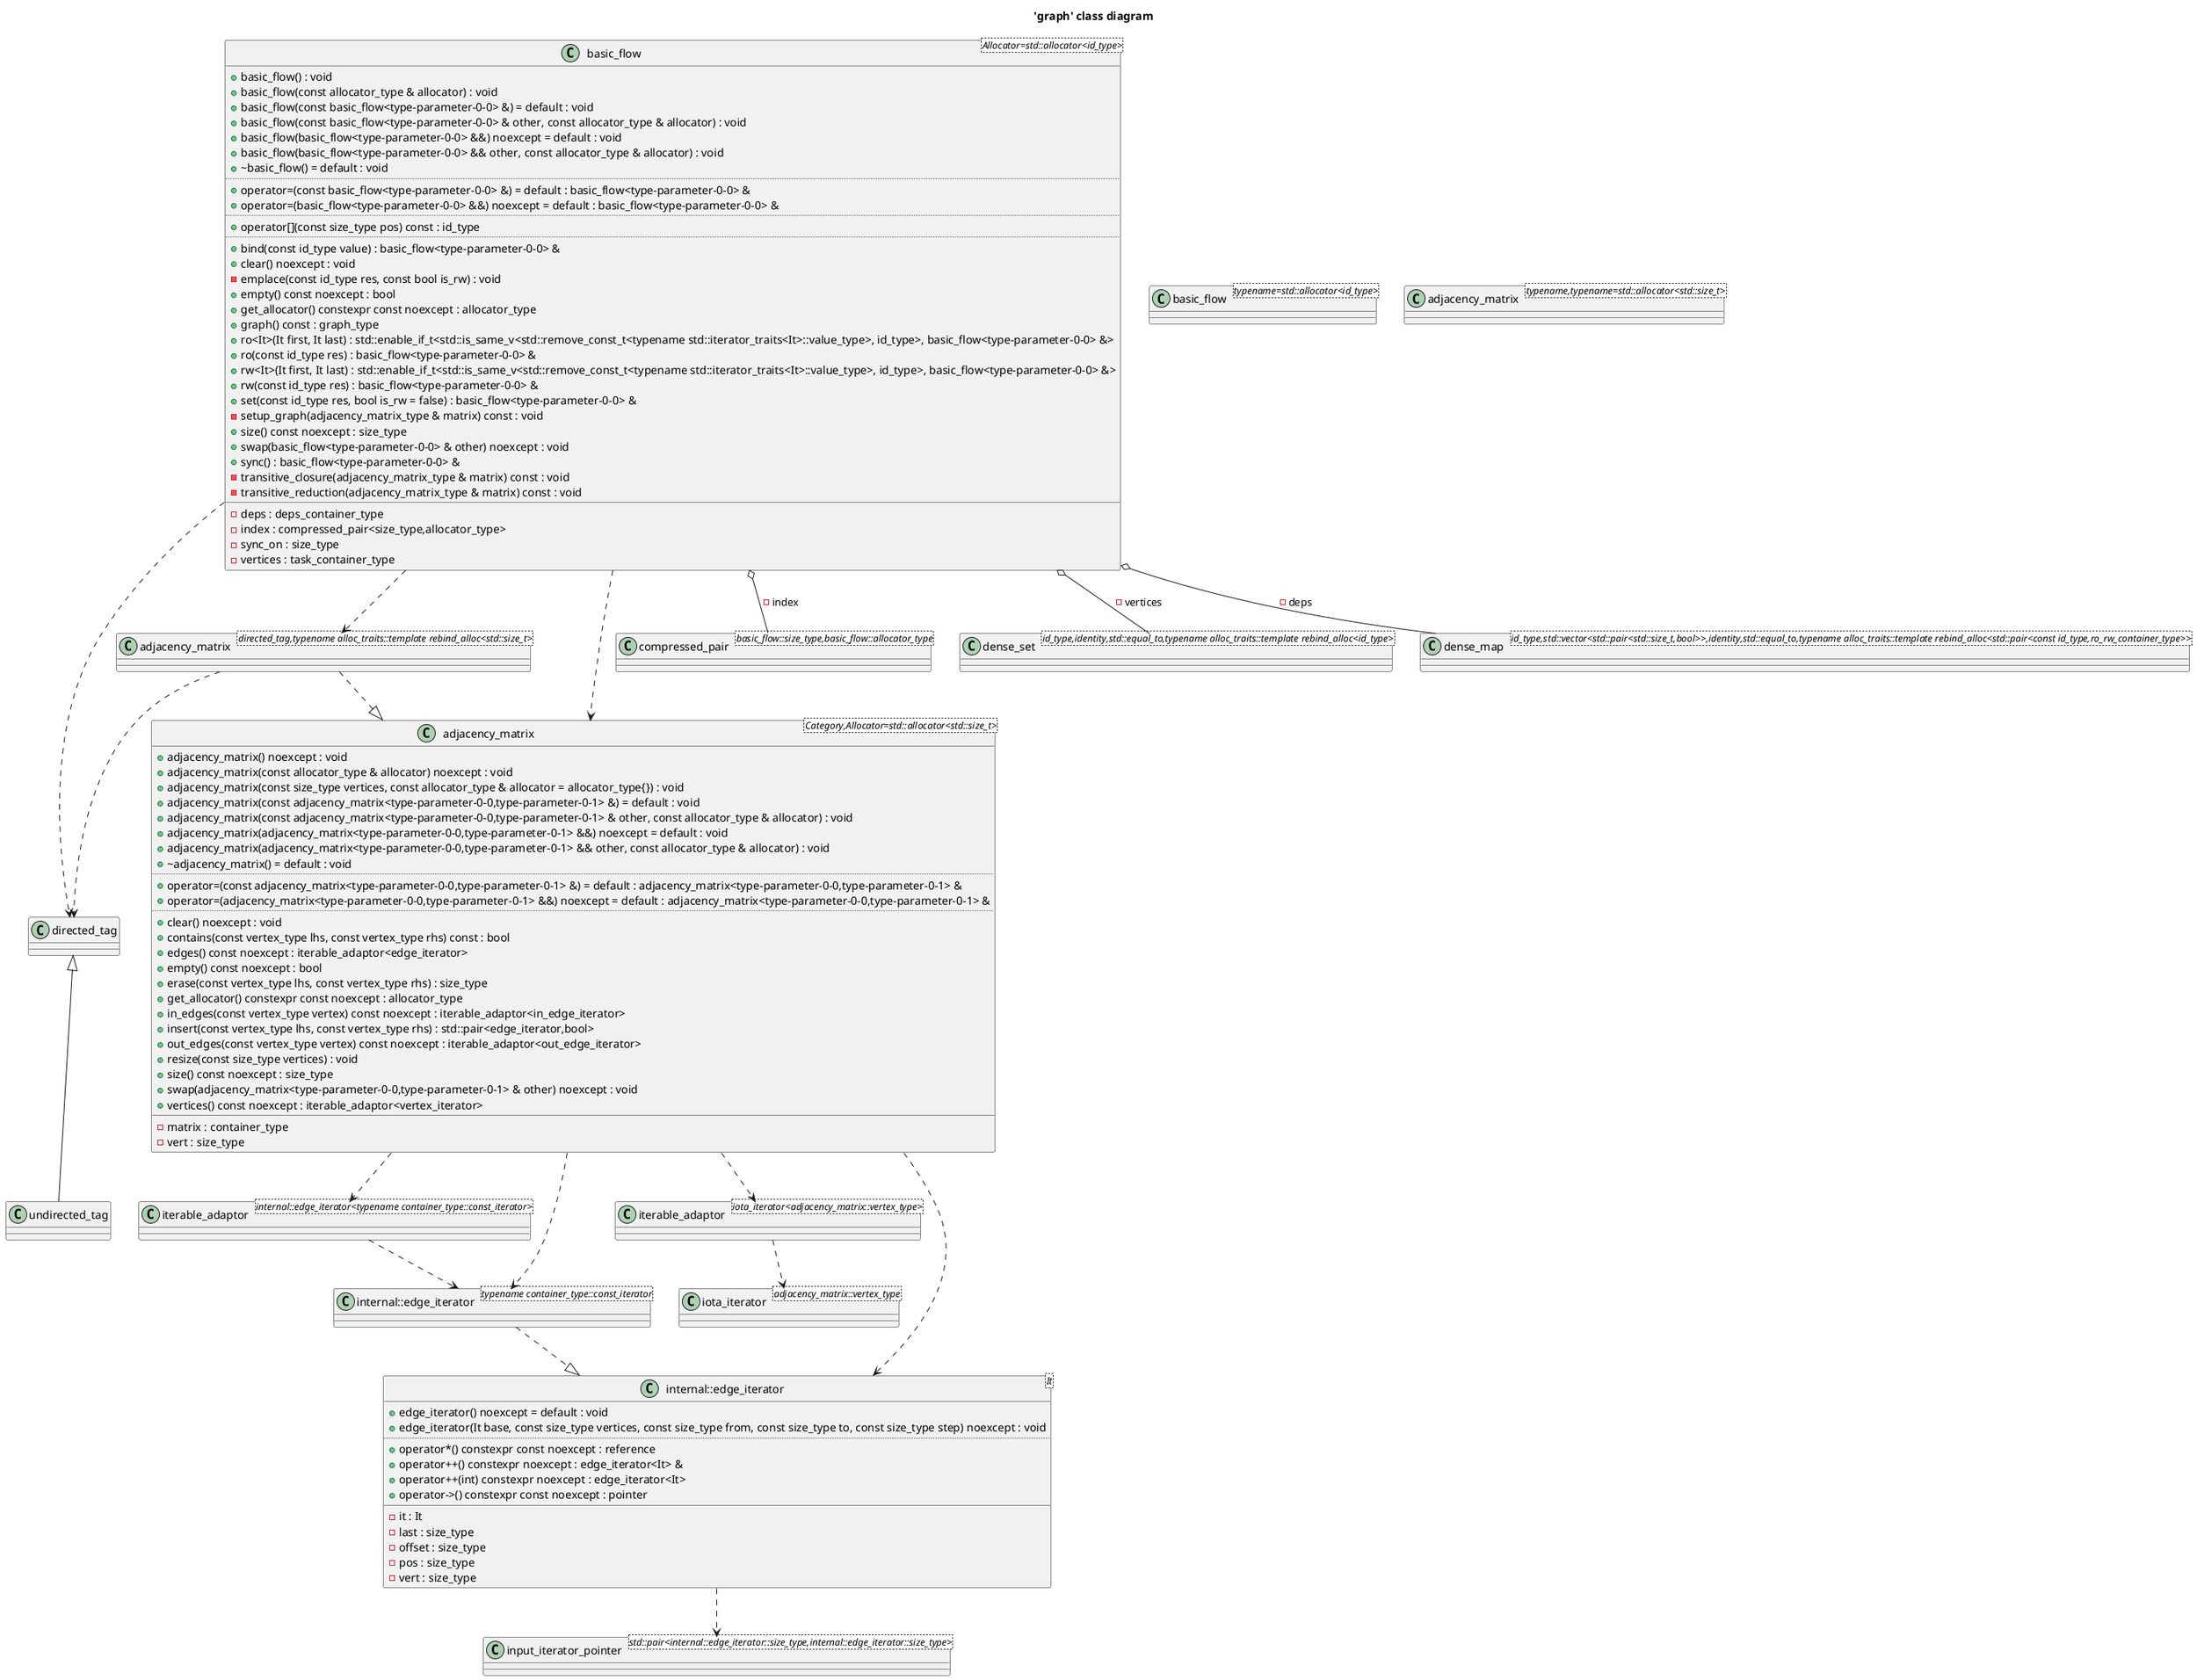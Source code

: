 @startuml
title 'graph' class diagram
class "directed_tag" as C_0016166641616663646252
class C_0016166641616663646252 [[https://github.com/skypjack/entt/blob/4a2d1a8541228a90e02a873dba6a980506c42c03/src/entt/graph/fwd.hpp#L11{directed_tag}]] {
__
}
class "undirected_tag" as C_0002095623159475364388
class C_0002095623159475364388 [[https://github.com/skypjack/entt/blob/4a2d1a8541228a90e02a873dba6a980506c42c03/src/entt/graph/fwd.hpp#L14{undirected_tag}]] {
__
}
class "internal::edge_iterator<It>" as C_0008265378530825598326
class C_0008265378530825598326 [[https://github.com/skypjack/entt/blob/4a2d1a8541228a90e02a873dba6a980506c42c03/src/entt/graph/adjacency_matrix.hpp#L20{edge_iterator}]] {
+edge_iterator() noexcept = default : void [[[https://github.com/skypjack/entt/blob/4a2d1a8541228a90e02a873dba6a980506c42c03/src/entt/graph/adjacency_matrix.hpp#L31{edge_iterator}]]]
+edge_iterator(It base, const size_type vertices, const size_type from, const size_type to, const size_type step) noexcept : void [[[https://github.com/skypjack/entt/blob/4a2d1a8541228a90e02a873dba6a980506c42c03/src/entt/graph/adjacency_matrix.hpp#L34{edge_iterator}]]]
..
+operator*() constexpr const noexcept : reference [[[https://github.com/skypjack/entt/blob/4a2d1a8541228a90e02a873dba6a980506c42c03/src/entt/graph/adjacency_matrix.hpp#L53{operator*}]]]
+operator++() constexpr noexcept : edge_iterator<It> & [[[https://github.com/skypjack/entt/blob/4a2d1a8541228a90e02a873dba6a980506c42c03/src/entt/graph/adjacency_matrix.hpp#L43{operator++}]]]
+operator++(int) constexpr noexcept : edge_iterator<It> [[[https://github.com/skypjack/entt/blob/4a2d1a8541228a90e02a873dba6a980506c42c03/src/entt/graph/adjacency_matrix.hpp#L48{operator++}]]]
+operator->() constexpr const noexcept : pointer [[[https://github.com/skypjack/entt/blob/4a2d1a8541228a90e02a873dba6a980506c42c03/src/entt/graph/adjacency_matrix.hpp#L57{operator->}]]]
__
-it : It [[[https://github.com/skypjack/entt/blob/4a2d1a8541228a90e02a873dba6a980506c42c03/src/entt/graph/adjacency_matrix.hpp#L65{it}]]]
-last : size_type [[[https://github.com/skypjack/entt/blob/4a2d1a8541228a90e02a873dba6a980506c42c03/src/entt/graph/adjacency_matrix.hpp#L68{last}]]]
-offset : size_type [[[https://github.com/skypjack/entt/blob/4a2d1a8541228a90e02a873dba6a980506c42c03/src/entt/graph/adjacency_matrix.hpp#L69{offset}]]]
-pos : size_type [[[https://github.com/skypjack/entt/blob/4a2d1a8541228a90e02a873dba6a980506c42c03/src/entt/graph/adjacency_matrix.hpp#L67{pos}]]]
-vert : size_type [[[https://github.com/skypjack/entt/blob/4a2d1a8541228a90e02a873dba6a980506c42c03/src/entt/graph/adjacency_matrix.hpp#L66{vert}]]]
}
class "internal::edge_iterator<typename container_type::const_iterator>" as C_0018429352041585898913
class C_0018429352041585898913 [[https://github.com/skypjack/entt/blob/4a2d1a8541228a90e02a873dba6a980506c42c03/src/entt/graph/adjacency_matrix.hpp#L235{edge_iterator}]] {
__
}
class "input_iterator_pointer<std::pair<internal::edge_iterator::size_type,internal::edge_iterator::size_type>>" as C_0009427172440706032301
class C_0009427172440706032301 [[https://github.com/skypjack/entt/blob/4a2d1a8541228a90e02a873dba6a980506c42c03/src/entt/graph/adjacency_matrix.hpp#L57{input_iterator_pointer}]] {
__
}
class "iota_iterator<adjacency_matrix::vertex_type>" as C_0005374630461342947344
class C_0005374630461342947344 [[https://github.com/skypjack/entt/blob/4a2d1a8541228a90e02a873dba6a980506c42c03/src/entt/graph/adjacency_matrix.hpp#L227{iota_iterator}]] {
__
}
class "iterable_adaptor<iota_iterator<adjacency_matrix::vertex_type>>" as C_0010971486611346982663
class C_0010971486611346982663 [[https://github.com/skypjack/entt/blob/4a2d1a8541228a90e02a873dba6a980506c42c03/src/entt/graph/adjacency_matrix.hpp#L227{iterable_adaptor}]] {
__
}
class "iterable_adaptor<internal::edge_iterator<typename container_type::const_iterator>>" as C_0009179971368597158638
class C_0009179971368597158638 [[https://github.com/skypjack/entt/blob/4a2d1a8541228a90e02a873dba6a980506c42c03/src/entt/graph/adjacency_matrix.hpp#L235{iterable_adaptor}]] {
__
}
class "adjacency_matrix<Category,Allocator=std::allocator<std::size_t>>" as C_0011625863282683175065
class C_0011625863282683175065 [[https://github.com/skypjack/entt/blob/4a2d1a8541228a90e02a873dba6a980506c42c03/src/entt/graph/adjacency_matrix.hpp#L91{adjacency_matrix}]] {
+adjacency_matrix() noexcept : void [[[https://github.com/skypjack/entt/blob/4a2d1a8541228a90e02a873dba6a980506c42c03/src/entt/graph/adjacency_matrix.hpp#L118{adjacency_matrix}]]]
+adjacency_matrix(const allocator_type & allocator) noexcept : void [[[https://github.com/skypjack/entt/blob/4a2d1a8541228a90e02a873dba6a980506c42c03/src/entt/graph/adjacency_matrix.hpp#L126{adjacency_matrix}]]]
+adjacency_matrix(const size_type vertices, const allocator_type & allocator = allocator_type{}) : void [[[https://github.com/skypjack/entt/blob/4a2d1a8541228a90e02a873dba6a980506c42c03/src/entt/graph/adjacency_matrix.hpp#L135{adjacency_matrix}]]]
+adjacency_matrix(const adjacency_matrix<type-parameter-0-0,type-parameter-0-1> &) = default : void [[[https://github.com/skypjack/entt/blob/4a2d1a8541228a90e02a873dba6a980506c42c03/src/entt/graph/adjacency_matrix.hpp#L140{adjacency_matrix}]]]
+adjacency_matrix(const adjacency_matrix<type-parameter-0-0,type-parameter-0-1> & other, const allocator_type & allocator) : void [[[https://github.com/skypjack/entt/blob/4a2d1a8541228a90e02a873dba6a980506c42c03/src/entt/graph/adjacency_matrix.hpp#L147{adjacency_matrix}]]]
+adjacency_matrix(adjacency_matrix<type-parameter-0-0,type-parameter-0-1> &&) noexcept = default : void [[[https://github.com/skypjack/entt/blob/4a2d1a8541228a90e02a873dba6a980506c42c03/src/entt/graph/adjacency_matrix.hpp#L152{adjacency_matrix}]]]
+adjacency_matrix(adjacency_matrix<type-parameter-0-0,type-parameter-0-1> && other, const allocator_type & allocator) : void [[[https://github.com/skypjack/entt/blob/4a2d1a8541228a90e02a873dba6a980506c42c03/src/entt/graph/adjacency_matrix.hpp#L159{adjacency_matrix}]]]
+~adjacency_matrix() = default : void [[[https://github.com/skypjack/entt/blob/4a2d1a8541228a90e02a873dba6a980506c42c03/src/entt/graph/adjacency_matrix.hpp#L164{~adjacency_matrix}]]]
..
+operator=(const adjacency_matrix<type-parameter-0-0,type-parameter-0-1> &) = default : adjacency_matrix<type-parameter-0-0,type-parameter-0-1> & [[[https://github.com/skypjack/entt/blob/4a2d1a8541228a90e02a873dba6a980506c42c03/src/entt/graph/adjacency_matrix.hpp#L170{operator=}]]]
+operator=(adjacency_matrix<type-parameter-0-0,type-parameter-0-1> &&) noexcept = default : adjacency_matrix<type-parameter-0-0,type-parameter-0-1> & [[[https://github.com/skypjack/entt/blob/4a2d1a8541228a90e02a873dba6a980506c42c03/src/entt/graph/adjacency_matrix.hpp#L176{operator=}]]]
..
+clear() noexcept : void [[[https://github.com/skypjack/entt/blob/4a2d1a8541228a90e02a873dba6a980506c42c03/src/entt/graph/adjacency_matrix.hpp#L187{clear}]]]
+contains(const vertex_type lhs, const vertex_type rhs) const : bool [[[https://github.com/skypjack/entt/blob/4a2d1a8541228a90e02a873dba6a980506c42c03/src/entt/graph/adjacency_matrix.hpp#L324{contains}]]]
+edges() const noexcept : iterable_adaptor<edge_iterator> [[[https://github.com/skypjack/entt/blob/4a2d1a8541228a90e02a873dba6a980506c42c03/src/entt/graph/adjacency_matrix.hpp#L235{edges}]]]
+empty() const noexcept : bool [[[https://github.com/skypjack/entt/blob/4a2d1a8541228a90e02a873dba6a980506c42c03/src/entt/graph/adjacency_matrix.hpp#L210{empty}]]]
+erase(const vertex_type lhs, const vertex_type rhs) : size_type [[[https://github.com/skypjack/entt/blob/4a2d1a8541228a90e02a873dba6a980506c42c03/src/entt/graph/adjacency_matrix.hpp#L306{erase}]]]
+get_allocator() constexpr const noexcept : allocator_type [[[https://github.com/skypjack/entt/blob/4a2d1a8541228a90e02a873dba6a980506c42c03/src/entt/graph/adjacency_matrix.hpp#L182{get_allocator}]]]
+in_edges(const vertex_type vertex) const noexcept : iterable_adaptor<in_edge_iterator> [[[https://github.com/skypjack/entt/blob/4a2d1a8541228a90e02a873dba6a980506c42c03/src/entt/graph/adjacency_matrix.hpp#L258{in_edges}]]]
+insert(const vertex_type lhs, const vertex_type rhs) : std::pair<edge_iterator,bool> [[[https://github.com/skypjack/entt/blob/4a2d1a8541228a90e02a873dba6a980506c42c03/src/entt/graph/adjacency_matrix.hpp#L287{insert}]]]
+out_edges(const vertex_type vertex) const noexcept : iterable_adaptor<out_edge_iterator> [[[https://github.com/skypjack/entt/blob/4a2d1a8541228a90e02a873dba6a980506c42c03/src/entt/graph/adjacency_matrix.hpp#L246{out_edges}]]]
+resize(const size_type vertices) : void [[[https://github.com/skypjack/entt/blob/4a2d1a8541228a90e02a873dba6a980506c42c03/src/entt/graph/adjacency_matrix.hpp#L269{resize}]]]
+size() const noexcept : size_type [[[https://github.com/skypjack/entt/blob/4a2d1a8541228a90e02a873dba6a980506c42c03/src/entt/graph/adjacency_matrix.hpp#L219{size}]]]
+swap(adjacency_matrix<type-parameter-0-0,type-parameter-0-1> & other) noexcept : void [[[https://github.com/skypjack/entt/blob/4a2d1a8541228a90e02a873dba6a980506c42c03/src/entt/graph/adjacency_matrix.hpp#L196{swap}]]]
+vertices() const noexcept : iterable_adaptor<vertex_iterator> [[[https://github.com/skypjack/entt/blob/4a2d1a8541228a90e02a873dba6a980506c42c03/src/entt/graph/adjacency_matrix.hpp#L227{vertices}]]]
__
-matrix : container_type [[[https://github.com/skypjack/entt/blob/4a2d1a8541228a90e02a873dba6a980506c42c03/src/entt/graph/adjacency_matrix.hpp#L330{matrix}]]]
-vert : size_type [[[https://github.com/skypjack/entt/blob/4a2d1a8541228a90e02a873dba6a980506c42c03/src/entt/graph/adjacency_matrix.hpp#L331{vert}]]]
}
class "basic_flow<typename=std::allocator<id_type>>" as C_0001155636740511711449
class C_0001155636740511711449 [[https://github.com/skypjack/entt/blob/4a2d1a8541228a90e02a873dba6a980506c42c03/src/entt/graph/fwd.hpp#L20{basic_flow}]] {
__
}
class "adjacency_matrix<typename,typename=std::allocator<std::size_t>>" as C_0007102608618123962650
class C_0007102608618123962650 [[https://github.com/skypjack/entt/blob/4a2d1a8541228a90e02a873dba6a980506c42c03/src/entt/graph/fwd.hpp#L17{adjacency_matrix}]] {
__
}
class "adjacency_matrix<directed_tag,typename alloc_traits::template rebind_alloc<std::size_t>>" as C_0011425232183484485869
class C_0011425232183484485869 [[https://github.com/skypjack/entt/blob/4a2d1a8541228a90e02a873dba6a980506c42c03/src/entt/graph/flow.hpp#L47{adjacency_matrix}]] {
__
}
class "compressed_pair<basic_flow::size_type,basic_flow::allocator_type>" as C_0009167652795845818772
class C_0009167652795845818772 [[https://github.com/skypjack/entt/blob/4a2d1a8541228a90e02a873dba6a980506c42c03/src/entt/graph/flow.hpp#L343{compressed_pair}]] {
__
}
class "dense_set<id_type,identity,std::equal_to,typename alloc_traits::template rebind_alloc<id_type>>" as C_0004441550514081720182
class C_0004441550514081720182 [[https://github.com/skypjack/entt/blob/4a2d1a8541228a90e02a873dba6a980506c42c03/src/entt/graph/flow.hpp#L344{dense_set}]] {
__
}
class "dense_map<id_type,std::vector<std::pair<std::size_t,bool>>,identity,std::equal_to,typename alloc_traits::template rebind_alloc<std::pair<const id_type,ro_rw_container_type>>>" as C_0015065660989484217524
class C_0015065660989484217524 [[https://github.com/skypjack/entt/blob/4a2d1a8541228a90e02a873dba6a980506c42c03/src/entt/graph/flow.hpp#L345{dense_map}]] {
__
}
class "basic_flow<Allocator=std::allocator<id_type>>" as C_0001680489547117965541
class C_0001680489547117965541 [[https://github.com/skypjack/entt/blob/4a2d1a8541228a90e02a873dba6a980506c42c03/src/entt/graph/flow.hpp#L29{basic_flow}]] {
+basic_flow() : void [[[https://github.com/skypjack/entt/blob/4a2d1a8541228a90e02a873dba6a980506c42c03/src/entt/graph/flow.hpp#L128{basic_flow}]]]
+basic_flow(const allocator_type & allocator) : void [[[https://github.com/skypjack/entt/blob/4a2d1a8541228a90e02a873dba6a980506c42c03/src/entt/graph/flow.hpp#L135{basic_flow}]]]
+basic_flow(const basic_flow<type-parameter-0-0> &) = default : void [[[https://github.com/skypjack/entt/blob/4a2d1a8541228a90e02a873dba6a980506c42c03/src/entt/graph/flow.hpp#L141{basic_flow}]]]
+basic_flow(const basic_flow<type-parameter-0-0> & other, const allocator_type & allocator) : void [[[https://github.com/skypjack/entt/blob/4a2d1a8541228a90e02a873dba6a980506c42c03/src/entt/graph/flow.hpp#L148{basic_flow}]]]
+basic_flow(basic_flow<type-parameter-0-0> &&) noexcept = default : void [[[https://github.com/skypjack/entt/blob/4a2d1a8541228a90e02a873dba6a980506c42c03/src/entt/graph/flow.hpp#L155{basic_flow}]]]
+basic_flow(basic_flow<type-parameter-0-0> && other, const allocator_type & allocator) : void [[[https://github.com/skypjack/entt/blob/4a2d1a8541228a90e02a873dba6a980506c42c03/src/entt/graph/flow.hpp#L162{basic_flow}]]]
+~basic_flow() = default : void [[[https://github.com/skypjack/entt/blob/4a2d1a8541228a90e02a873dba6a980506c42c03/src/entt/graph/flow.hpp#L169{~basic_flow}]]]
..
+operator=(const basic_flow<type-parameter-0-0> &) = default : basic_flow<type-parameter-0-0> & [[[https://github.com/skypjack/entt/blob/4a2d1a8541228a90e02a873dba6a980506c42c03/src/entt/graph/flow.hpp#L175{operator=}]]]
+operator=(basic_flow<type-parameter-0-0> &&) noexcept = default : basic_flow<type-parameter-0-0> & [[[https://github.com/skypjack/entt/blob/4a2d1a8541228a90e02a873dba6a980506c42c03/src/entt/graph/flow.hpp#L181{operator=}]]]
..
+operator[](const size_type pos) const : id_type [[[https://github.com/skypjack/entt/blob/4a2d1a8541228a90e02a873dba6a980506c42c03/src/entt/graph/flow.hpp#L196{operator[]}]]]
..
+bind(const id_type value) : basic_flow<type-parameter-0-0> & [[[https://github.com/skypjack/entt/blob/4a2d1a8541228a90e02a873dba6a980506c42c03/src/entt/graph/flow.hpp#L241{bind}]]]
+clear() noexcept : void [[[https://github.com/skypjack/entt/blob/4a2d1a8541228a90e02a873dba6a980506c42c03/src/entt/graph/flow.hpp#L201{clear}]]]
-emplace(const id_type res, const bool is_rw) : void [[[https://github.com/skypjack/entt/blob/4a2d1a8541228a90e02a873dba6a980506c42c03/src/entt/graph/flow.hpp#L37{emplace}]]]
+empty() const noexcept : bool [[[https://github.com/skypjack/entt/blob/4a2d1a8541228a90e02a873dba6a980506c42c03/src/entt/graph/flow.hpp#L224{empty}]]]
+get_allocator() constexpr const noexcept : allocator_type [[[https://github.com/skypjack/entt/blob/4a2d1a8541228a90e02a873dba6a980506c42c03/src/entt/graph/flow.hpp#L187{get_allocator}]]]
+graph() const : graph_type [[[https://github.com/skypjack/entt/blob/4a2d1a8541228a90e02a873dba6a980506c42c03/src/entt/graph/flow.hpp#L332{graph}]]]
+ro<It>(It first, It last) : std::enable_if_t<std::is_same_v<std::remove_const_t<typename std::iterator_traits<It>::value_type>, id_type>, basic_flow<type-parameter-0-0> &>
+ro(const id_type res) : basic_flow<type-parameter-0-0> & [[[https://github.com/skypjack/entt/blob/4a2d1a8541228a90e02a873dba6a980506c42c03/src/entt/graph/flow.hpp#L279{ro}]]]
+rw<It>(It first, It last) : std::enable_if_t<std::is_same_v<std::remove_const_t<typename std::iterator_traits<It>::value_type>, id_type>, basic_flow<type-parameter-0-0> &>
+rw(const id_type res) : basic_flow<type-parameter-0-0> & [[[https://github.com/skypjack/entt/blob/4a2d1a8541228a90e02a873dba6a980506c42c03/src/entt/graph/flow.hpp#L306{rw}]]]
+set(const id_type res, bool is_rw = false) : basic_flow<type-parameter-0-0> & [[[https://github.com/skypjack/entt/blob/4a2d1a8541228a90e02a873dba6a980506c42c03/src/entt/graph/flow.hpp#L269{set}]]]
-setup_graph(adjacency_matrix_type & matrix) const : void [[[https://github.com/skypjack/entt/blob/4a2d1a8541228a90e02a873dba6a980506c42c03/src/entt/graph/flow.hpp#L47{setup_graph}]]]
+size() const noexcept : size_type [[[https://github.com/skypjack/entt/blob/4a2d1a8541228a90e02a873dba6a980506c42c03/src/entt/graph/flow.hpp#L232{size}]]]
+swap(basic_flow<type-parameter-0-0> & other) noexcept : void [[[https://github.com/skypjack/entt/blob/4a2d1a8541228a90e02a873dba6a980506c42c03/src/entt/graph/flow.hpp#L212{swap}]]]
+sync() : basic_flow<type-parameter-0-0> & [[[https://github.com/skypjack/entt/blob/4a2d1a8541228a90e02a873dba6a980506c42c03/src/entt/graph/flow.hpp#L252{sync}]]]
-transitive_closure(adjacency_matrix_type & matrix) const : void [[[https://github.com/skypjack/entt/blob/4a2d1a8541228a90e02a873dba6a980506c42c03/src/entt/graph/flow.hpp#L83{transitive_closure}]]]
-transitive_reduction(adjacency_matrix_type & matrix) const : void [[[https://github.com/skypjack/entt/blob/4a2d1a8541228a90e02a873dba6a980506c42c03/src/entt/graph/flow.hpp#L97{transitive_reduction}]]]
__
-deps : deps_container_type [[[https://github.com/skypjack/entt/blob/4a2d1a8541228a90e02a873dba6a980506c42c03/src/entt/graph/flow.hpp#L345{deps}]]]
-index : compressed_pair<size_type,allocator_type> [[[https://github.com/skypjack/entt/blob/4a2d1a8541228a90e02a873dba6a980506c42c03/src/entt/graph/flow.hpp#L343{index}]]]
-sync_on : size_type [[[https://github.com/skypjack/entt/blob/4a2d1a8541228a90e02a873dba6a980506c42c03/src/entt/graph/flow.hpp#L346{sync_on}]]]
-vertices : task_container_type [[[https://github.com/skypjack/entt/blob/4a2d1a8541228a90e02a873dba6a980506c42c03/src/entt/graph/flow.hpp#L344{vertices}]]]
}
C_0016166641616663646252 <|-- C_0002095623159475364388
C_0008265378530825598326 ..> C_0009427172440706032301 [[https://github.com/skypjack/entt/blob/4a2d1a8541228a90e02a873dba6a980506c42c03/src/entt/graph/adjacency_matrix.hpp#L57{}]]
C_0018429352041585898913 ..|> C_0008265378530825598326
C_0010971486611346982663 ..> C_0005374630461342947344
C_0009179971368597158638 ..> C_0018429352041585898913
C_0011625863282683175065 ..> C_0010971486611346982663 [[https://github.com/skypjack/entt/blob/4a2d1a8541228a90e02a873dba6a980506c42c03/src/entt/graph/adjacency_matrix.hpp#L227{}]]
C_0011625863282683175065 ..> C_0009179971368597158638 [[https://github.com/skypjack/entt/blob/4a2d1a8541228a90e02a873dba6a980506c42c03/src/entt/graph/adjacency_matrix.hpp#L235{}]]
C_0011625863282683175065 ..> C_0008265378530825598326 [[https://github.com/skypjack/entt/blob/4a2d1a8541228a90e02a873dba6a980506c42c03/src/entt/graph/adjacency_matrix.hpp#L235{}]]
C_0011625863282683175065 ..> C_0018429352041585898913
C_0011425232183484485869 ..> C_0016166641616663646252
C_0011425232183484485869 ..|> C_0011625863282683175065
C_0001680489547117965541 ..> C_0011425232183484485869 [[https://github.com/skypjack/entt/blob/4a2d1a8541228a90e02a873dba6a980506c42c03/src/entt/graph/flow.hpp#L47{}]]
C_0001680489547117965541 ..> C_0011625863282683175065 [[https://github.com/skypjack/entt/blob/4a2d1a8541228a90e02a873dba6a980506c42c03/src/entt/graph/flow.hpp#L47{}]]
C_0001680489547117965541 ..> C_0016166641616663646252 [[https://github.com/skypjack/entt/blob/4a2d1a8541228a90e02a873dba6a980506c42c03/src/entt/graph/flow.hpp#L47{}]]
C_0001680489547117965541 o-- C_0009167652795845818772 [[https://github.com/skypjack/entt/blob/4a2d1a8541228a90e02a873dba6a980506c42c03/src/entt/graph/flow.hpp#L343{index}]] : -index
C_0001680489547117965541 o-- C_0004441550514081720182 [[https://github.com/skypjack/entt/blob/4a2d1a8541228a90e02a873dba6a980506c42c03/src/entt/graph/flow.hpp#L344{vertices}]] : -vertices
C_0001680489547117965541 o-- C_0015065660989484217524 [[https://github.com/skypjack/entt/blob/4a2d1a8541228a90e02a873dba6a980506c42c03/src/entt/graph/flow.hpp#L345{deps}]] : -deps

'Generated with clang-uml, version 0.6.1
'LLVM version Ubuntu clang version 19.1.1 (1ubuntu1)
@enduml
